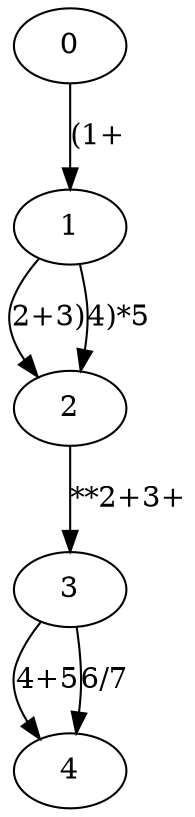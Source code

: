 digraph g
{
0;1;2;3;4;
0 -> 1 [label="(1+"];
1 -> 2 [label="2+3)"];
1 -> 2 [label="4)*5"];
2 -> 3 [label="**2+3+"];
3 -> 4 [label="4+5"];
3 -> 4 [label="6/7"];
}